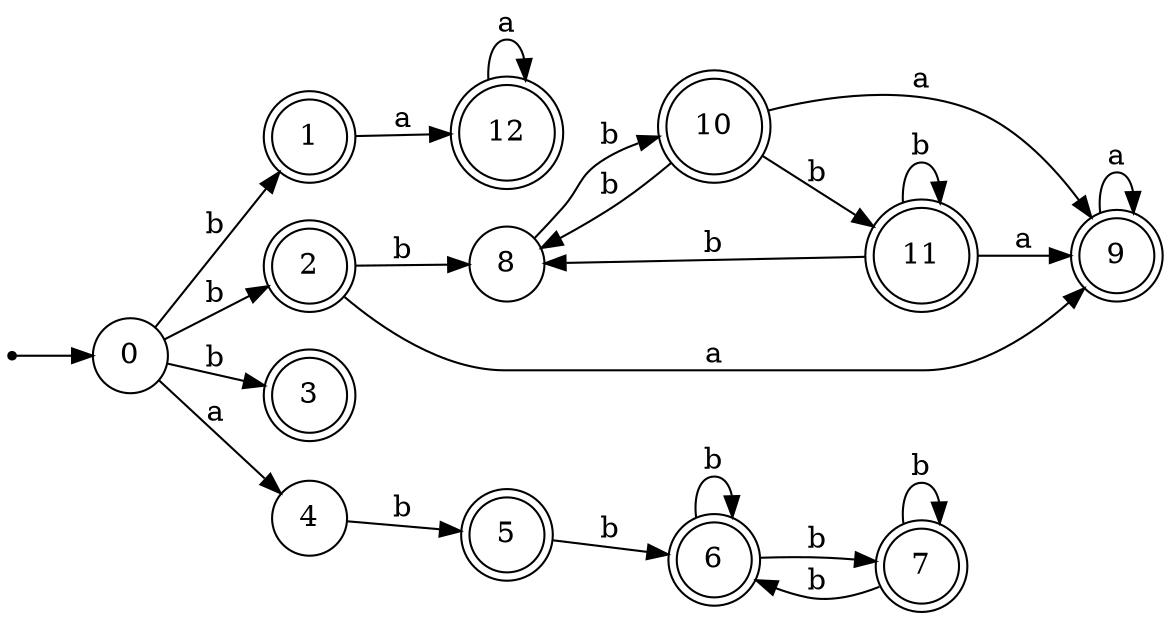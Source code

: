 digraph finite_state_machine {
rankdir=LR;
size="20,20";
node [shape = point]; "dummy0"
node [shape = circle]; "0";
"dummy0" -> "0";
node [shape = doublecircle]; "1";node [shape = doublecircle]; "2";node [shape = doublecircle]; "3";node [shape = circle]; "4";
node [shape = doublecircle]; "5";node [shape = doublecircle]; "6";node [shape = doublecircle]; "7";node [shape = circle]; "8";
node [shape = doublecircle]; "9";node [shape = doublecircle]; "10";node [shape = doublecircle]; "11";node [shape = doublecircle]; "12";"0" -> "1" [label = "b"];
 "0" -> "2" [label = "b"];
 "0" -> "3" [label = "b"];
 "0" -> "4" [label = "a"];
 "4" -> "5" [label = "b"];
 "5" -> "6" [label = "b"];
 "6" -> "6" [label = "b"];
 "6" -> "7" [label = "b"];
 "7" -> "6" [label = "b"];
 "7" -> "7" [label = "b"];
 "2" -> "8" [label = "b"];
 "2" -> "9" [label = "a"];
 "9" -> "9" [label = "a"];
 "8" -> "10" [label = "b"];
 "10" -> "8" [label = "b"];
 "10" -> "11" [label = "b"];
 "10" -> "9" [label = "a"];
 "11" -> "8" [label = "b"];
 "11" -> "11" [label = "b"];
 "11" -> "9" [label = "a"];
 "1" -> "12" [label = "a"];
 "12" -> "12" [label = "a"];
 }

